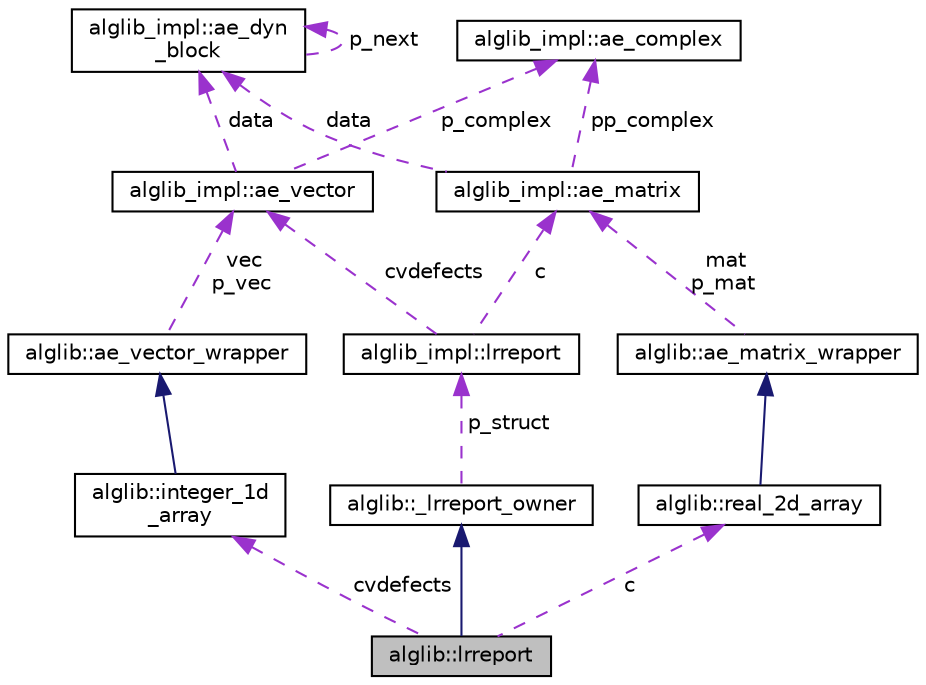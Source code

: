 digraph "alglib::lrreport"
{
  edge [fontname="Helvetica",fontsize="10",labelfontname="Helvetica",labelfontsize="10"];
  node [fontname="Helvetica",fontsize="10",shape=record];
  Node2 [label="alglib::lrreport",height=0.2,width=0.4,color="black", fillcolor="grey75", style="filled", fontcolor="black"];
  Node3 -> Node2 [dir="back",color="midnightblue",fontsize="10",style="solid",fontname="Helvetica"];
  Node3 [label="alglib::_lrreport_owner",height=0.2,width=0.4,color="black", fillcolor="white", style="filled",URL="$classalglib_1_1__lrreport__owner.html"];
  Node4 -> Node3 [dir="back",color="darkorchid3",fontsize="10",style="dashed",label=" p_struct" ,fontname="Helvetica"];
  Node4 [label="alglib_impl::lrreport",height=0.2,width=0.4,color="black", fillcolor="white", style="filled",URL="$structalglib__impl_1_1lrreport.html"];
  Node5 -> Node4 [dir="back",color="darkorchid3",fontsize="10",style="dashed",label=" cvdefects" ,fontname="Helvetica"];
  Node5 [label="alglib_impl::ae_vector",height=0.2,width=0.4,color="black", fillcolor="white", style="filled",URL="$structalglib__impl_1_1ae__vector.html"];
  Node6 -> Node5 [dir="back",color="darkorchid3",fontsize="10",style="dashed",label=" data" ,fontname="Helvetica"];
  Node6 [label="alglib_impl::ae_dyn\l_block",height=0.2,width=0.4,color="black", fillcolor="white", style="filled",URL="$structalglib__impl_1_1ae__dyn__block.html"];
  Node6 -> Node6 [dir="back",color="darkorchid3",fontsize="10",style="dashed",label=" p_next" ,fontname="Helvetica"];
  Node7 -> Node5 [dir="back",color="darkorchid3",fontsize="10",style="dashed",label=" p_complex" ,fontname="Helvetica"];
  Node7 [label="alglib_impl::ae_complex",height=0.2,width=0.4,color="black", fillcolor="white", style="filled",URL="$structalglib__impl_1_1ae__complex.html"];
  Node8 -> Node4 [dir="back",color="darkorchid3",fontsize="10",style="dashed",label=" c" ,fontname="Helvetica"];
  Node8 [label="alglib_impl::ae_matrix",height=0.2,width=0.4,color="black", fillcolor="white", style="filled",URL="$structalglib__impl_1_1ae__matrix.html"];
  Node6 -> Node8 [dir="back",color="darkorchid3",fontsize="10",style="dashed",label=" data" ,fontname="Helvetica"];
  Node7 -> Node8 [dir="back",color="darkorchid3",fontsize="10",style="dashed",label=" pp_complex" ,fontname="Helvetica"];
  Node9 -> Node2 [dir="back",color="darkorchid3",fontsize="10",style="dashed",label=" cvdefects" ,fontname="Helvetica"];
  Node9 [label="alglib::integer_1d\l_array",height=0.2,width=0.4,color="black", fillcolor="white", style="filled",URL="$classalglib_1_1integer__1d__array.html"];
  Node10 -> Node9 [dir="back",color="midnightblue",fontsize="10",style="solid",fontname="Helvetica"];
  Node10 [label="alglib::ae_vector_wrapper",height=0.2,width=0.4,color="black", fillcolor="white", style="filled",URL="$classalglib_1_1ae__vector__wrapper.html"];
  Node5 -> Node10 [dir="back",color="darkorchid3",fontsize="10",style="dashed",label=" vec\np_vec" ,fontname="Helvetica"];
  Node11 -> Node2 [dir="back",color="darkorchid3",fontsize="10",style="dashed",label=" c" ,fontname="Helvetica"];
  Node11 [label="alglib::real_2d_array",height=0.2,width=0.4,color="black", fillcolor="white", style="filled",URL="$classalglib_1_1real__2d__array.html"];
  Node12 -> Node11 [dir="back",color="midnightblue",fontsize="10",style="solid",fontname="Helvetica"];
  Node12 [label="alglib::ae_matrix_wrapper",height=0.2,width=0.4,color="black", fillcolor="white", style="filled",URL="$classalglib_1_1ae__matrix__wrapper.html"];
  Node8 -> Node12 [dir="back",color="darkorchid3",fontsize="10",style="dashed",label=" mat\np_mat" ,fontname="Helvetica"];
}

